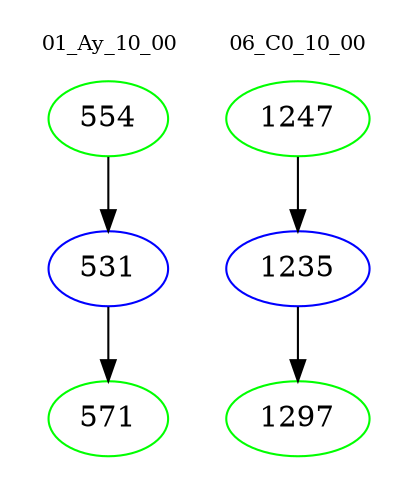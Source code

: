 digraph{
subgraph cluster_0 {
color = white
label = "01_Ay_10_00";
fontsize=10;
T0_554 [label="554", color="green"]
T0_554 -> T0_531 [color="black"]
T0_531 [label="531", color="blue"]
T0_531 -> T0_571 [color="black"]
T0_571 [label="571", color="green"]
}
subgraph cluster_1 {
color = white
label = "06_C0_10_00";
fontsize=10;
T1_1247 [label="1247", color="green"]
T1_1247 -> T1_1235 [color="black"]
T1_1235 [label="1235", color="blue"]
T1_1235 -> T1_1297 [color="black"]
T1_1297 [label="1297", color="green"]
}
}
